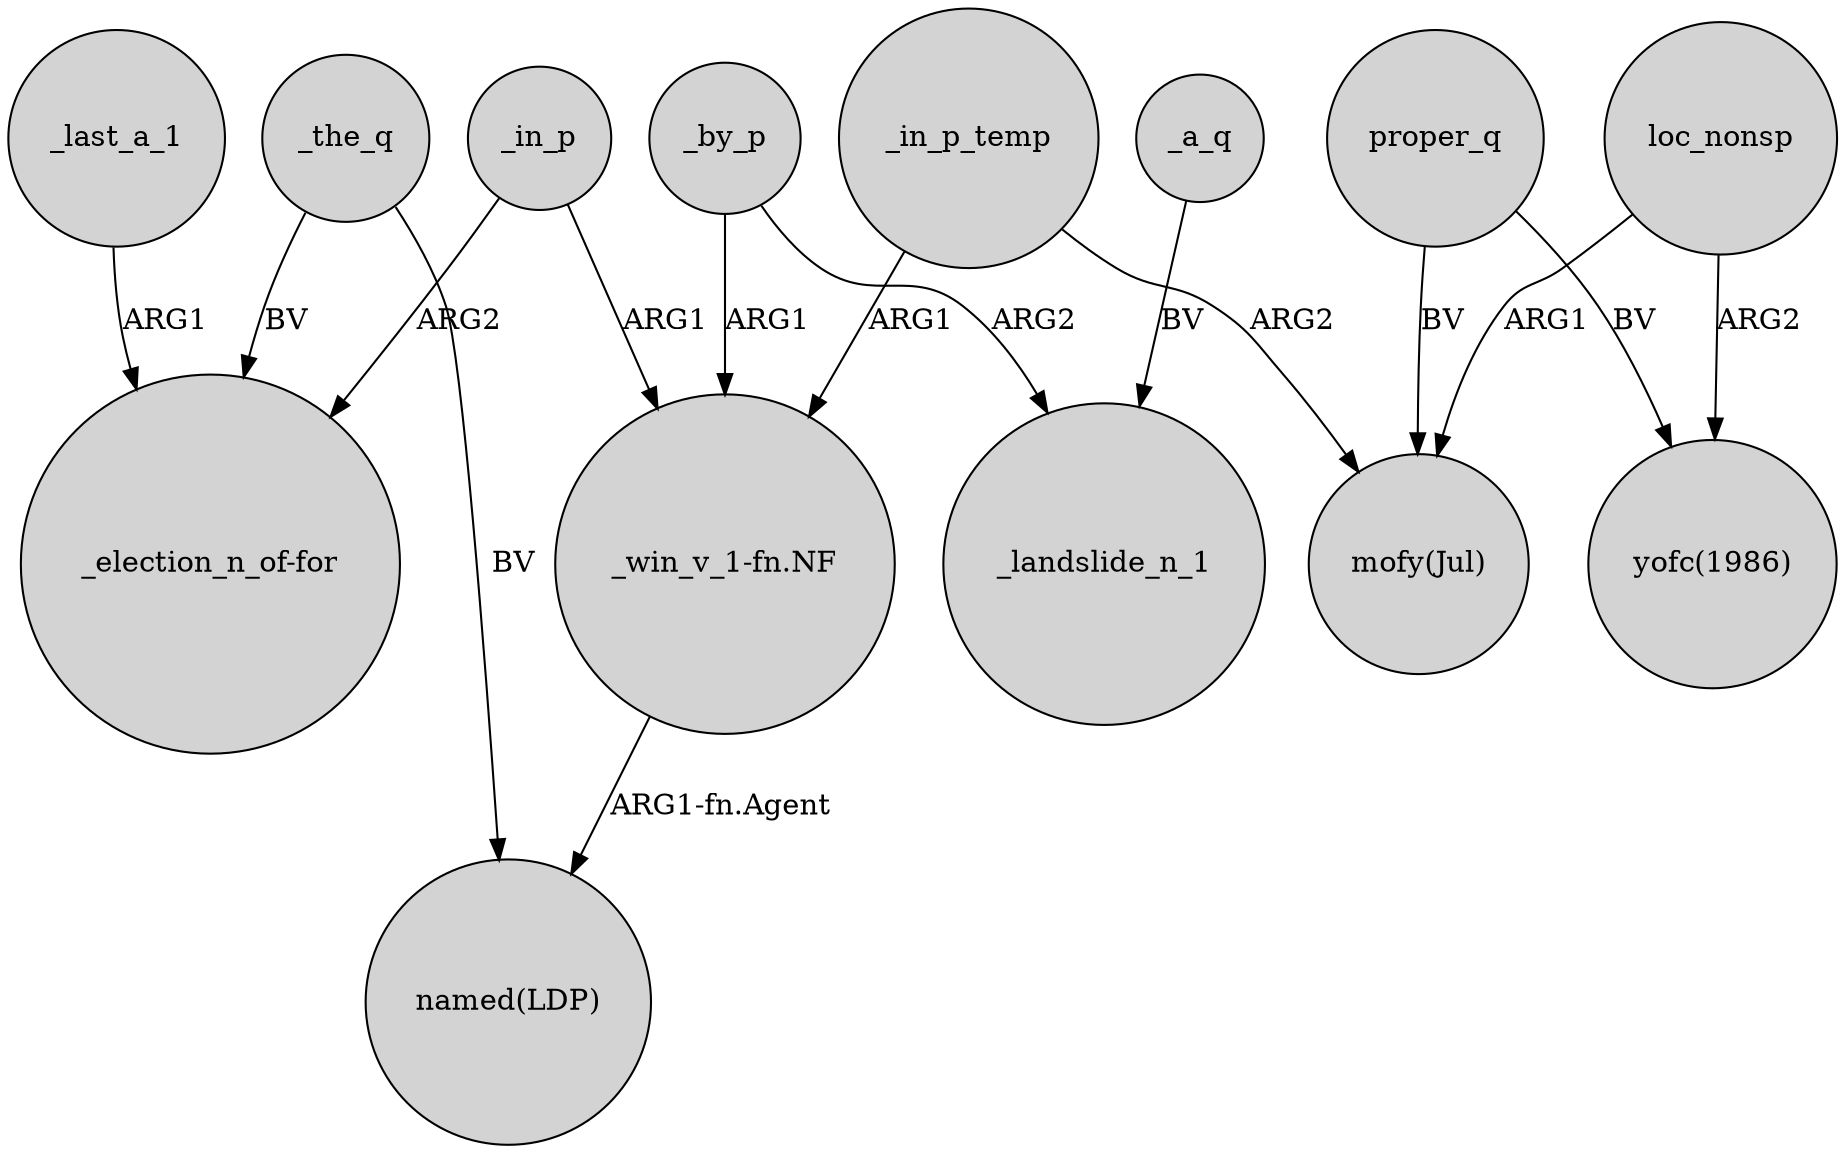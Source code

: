 digraph {
	node [shape=circle style=filled]
	_last_a_1 -> "_election_n_of-for" [label=ARG1]
	_in_p_temp -> "_win_v_1-fn.NF" [label=ARG1]
	_in_p_temp -> "mofy(Jul)" [label=ARG2]
	_in_p -> "_win_v_1-fn.NF" [label=ARG1]
	_a_q -> _landslide_n_1 [label=BV]
	proper_q -> "mofy(Jul)" [label=BV]
	"_win_v_1-fn.NF" -> "named(LDP)" [label="ARG1-fn.Agent"]
	_the_q -> "named(LDP)" [label=BV]
	loc_nonsp -> "mofy(Jul)" [label=ARG1]
	_the_q -> "_election_n_of-for" [label=BV]
	loc_nonsp -> "yofc(1986)" [label=ARG2]
	_by_p -> "_win_v_1-fn.NF" [label=ARG1]
	_by_p -> _landslide_n_1 [label=ARG2]
	proper_q -> "yofc(1986)" [label=BV]
	_in_p -> "_election_n_of-for" [label=ARG2]
}
